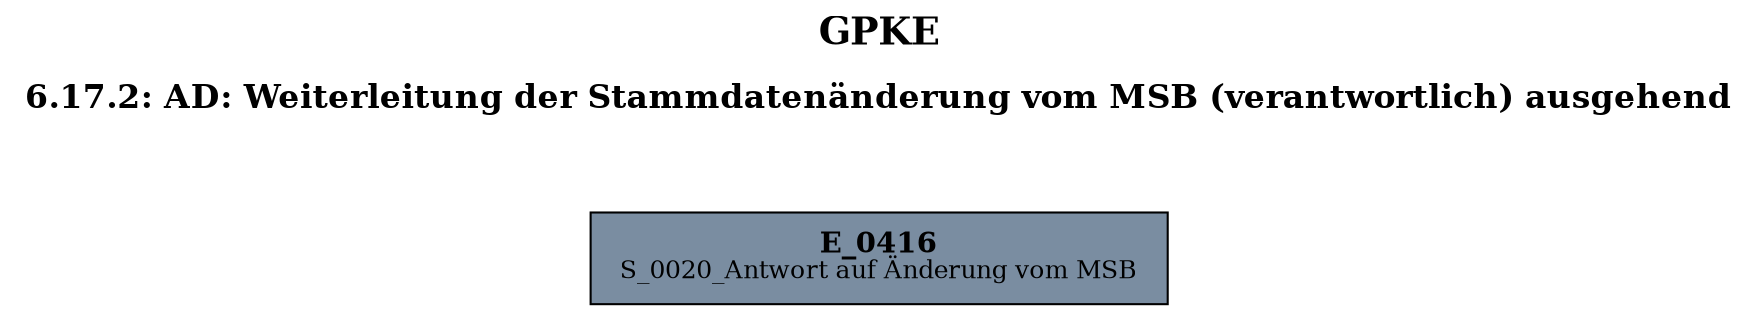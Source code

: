 digraph D {
    labelloc="t";
    label=<<B><FONT POINT-SIZE="18">GPKE</FONT></B><BR/><BR/><B><FONT POINT-SIZE="16">6.17.2: AD: Weiterleitung der Stammdatenänderung vom MSB (verantwortlich) ausgehend</FONT></B><BR/><BR/><BR/><BR/>>;
    ratio="compress";
    concentrate=true;
    pack=true;
    rankdir=TB;
    packmode="array";
    size="20,20";
    "Empty" [margin="0.2,0.12", shape=box, style=filled, fillcolor="#7a8da1", label=<<B>E_0416</B><BR align="center"/><FONT point-size="12">S_0020_Antwort auf Änderung vom MSB</FONT><BR align="center"/>>];


    bgcolor="transparent";
}
